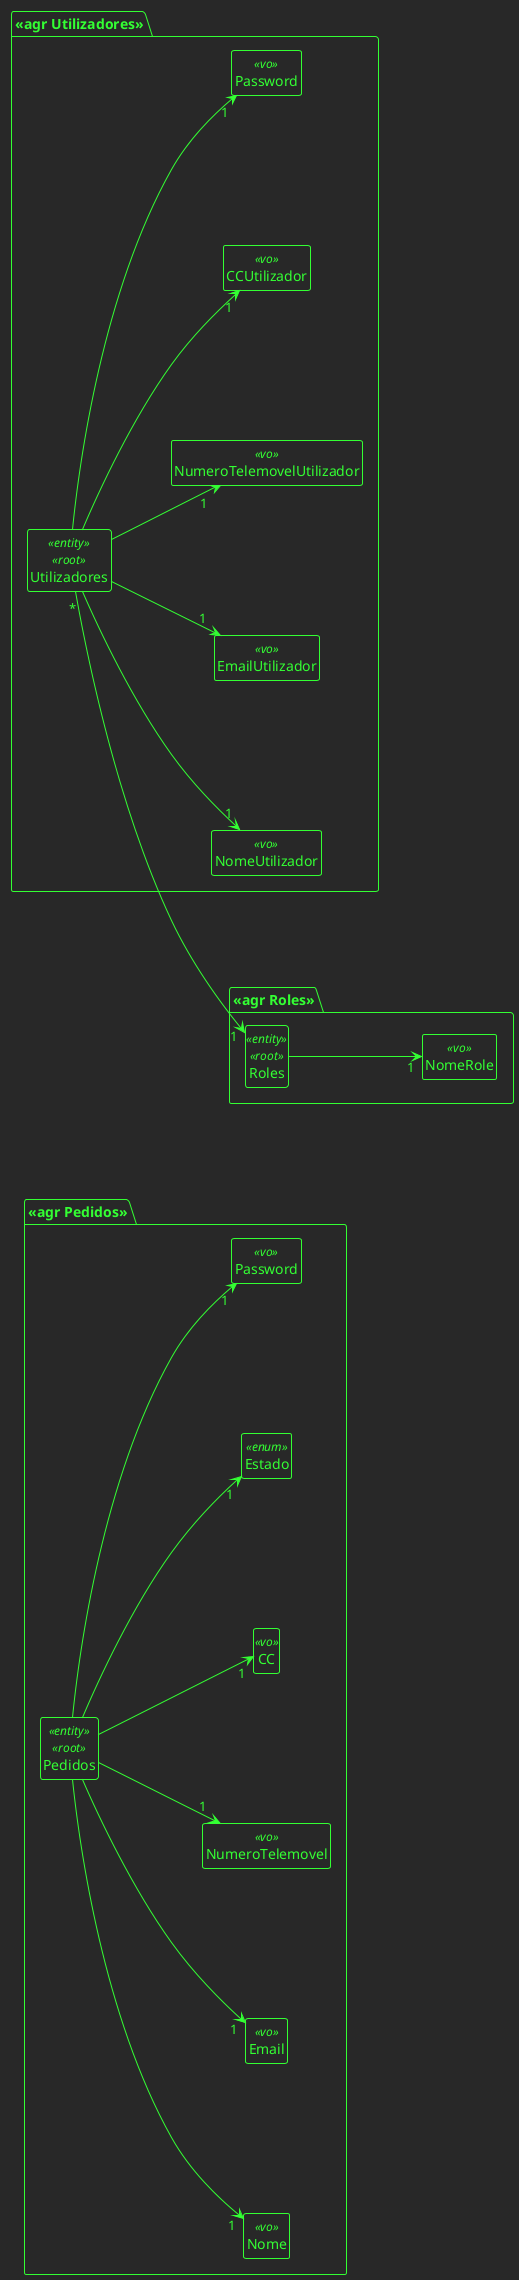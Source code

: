 @startuml DM

hide circle
hide fields

!theme crt-green
skinparam nodesep 150
hide empty members
left to right direction

package "<<agr Pedidos>>" {
    class Pedidos<<entity>><<root>>{}
    class Nome<<vo>>{}
    class Email<<vo>>{}
    class NumeroTelemovel<<vo>>{}
    class CC<<vo>>{}
    class Estado<<enum>>{}
    class Password<<vo>>{}

    Pedidos --> "1" Nome
    Pedidos --> "1" Email
    Pedidos --> "1" NumeroTelemovel
    Pedidos --> "1" CC
    Pedidos --> "1" Estado
    Pedidos --> "1" Password
}

package "<<agr Utilizadores>>" {
    class Utilizadores<<entity>><<root>>{}
    class NomeUtilizador<<vo>>{}
    class EmailUtilizador<<vo>>{}
    class NumeroTelemovelUtilizador<<vo>>{}
    class CCUtilizador<<vo>>{}
    class Password<<vo>>{}

    Utilizadores --> "1" NomeUtilizador
    Utilizadores --> "1" EmailUtilizador
    Utilizadores --> "1" NumeroTelemovelUtilizador
    Utilizadores --> "1" CCUtilizador
    Utilizadores --> "1" Password
}

package "<<agr Roles>>" {
    class Roles<<entity>><<root>>{}
    class NomeRole<<vo>>{}

    Roles --> "1" NomeRole
    Utilizadores "*"--> "1" Roles
}



@enduml